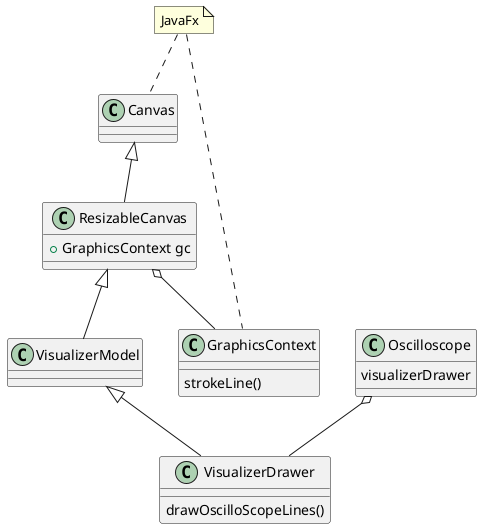@startuml

note "JavaFx" as N1
N1 .. Canvas
N1 .. GraphicsContext

class GraphicsContext {
strokeLine()
}

class Canvas

class ResizableCanvas extends Canvas{
+GraphicsContext gc
}

class VisualizerModel extends ResizableCanvas

class VisualizerDrawer extends VisualizerModel {
drawOscilloScopeLines()
}

class Oscilloscope {
visualizerDrawer
}

Oscilloscope o-- VisualizerDrawer
ResizableCanvas o-- GraphicsContext

@enduml